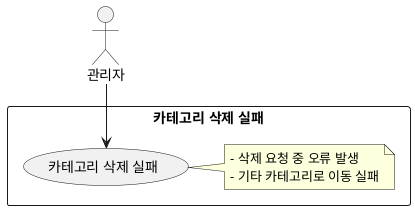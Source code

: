 @startuml
actor "관리자" as Admin

rectangle "카테고리 삭제 실패" {
  usecase "카테고리 삭제 실패" as UC3_3_failure
  note right
  - 삭제 요청 중 오류 발생
  - 기타 카테고리로 이동 실패
  end note
}

Admin --> UC3_3_failure
@enduml
